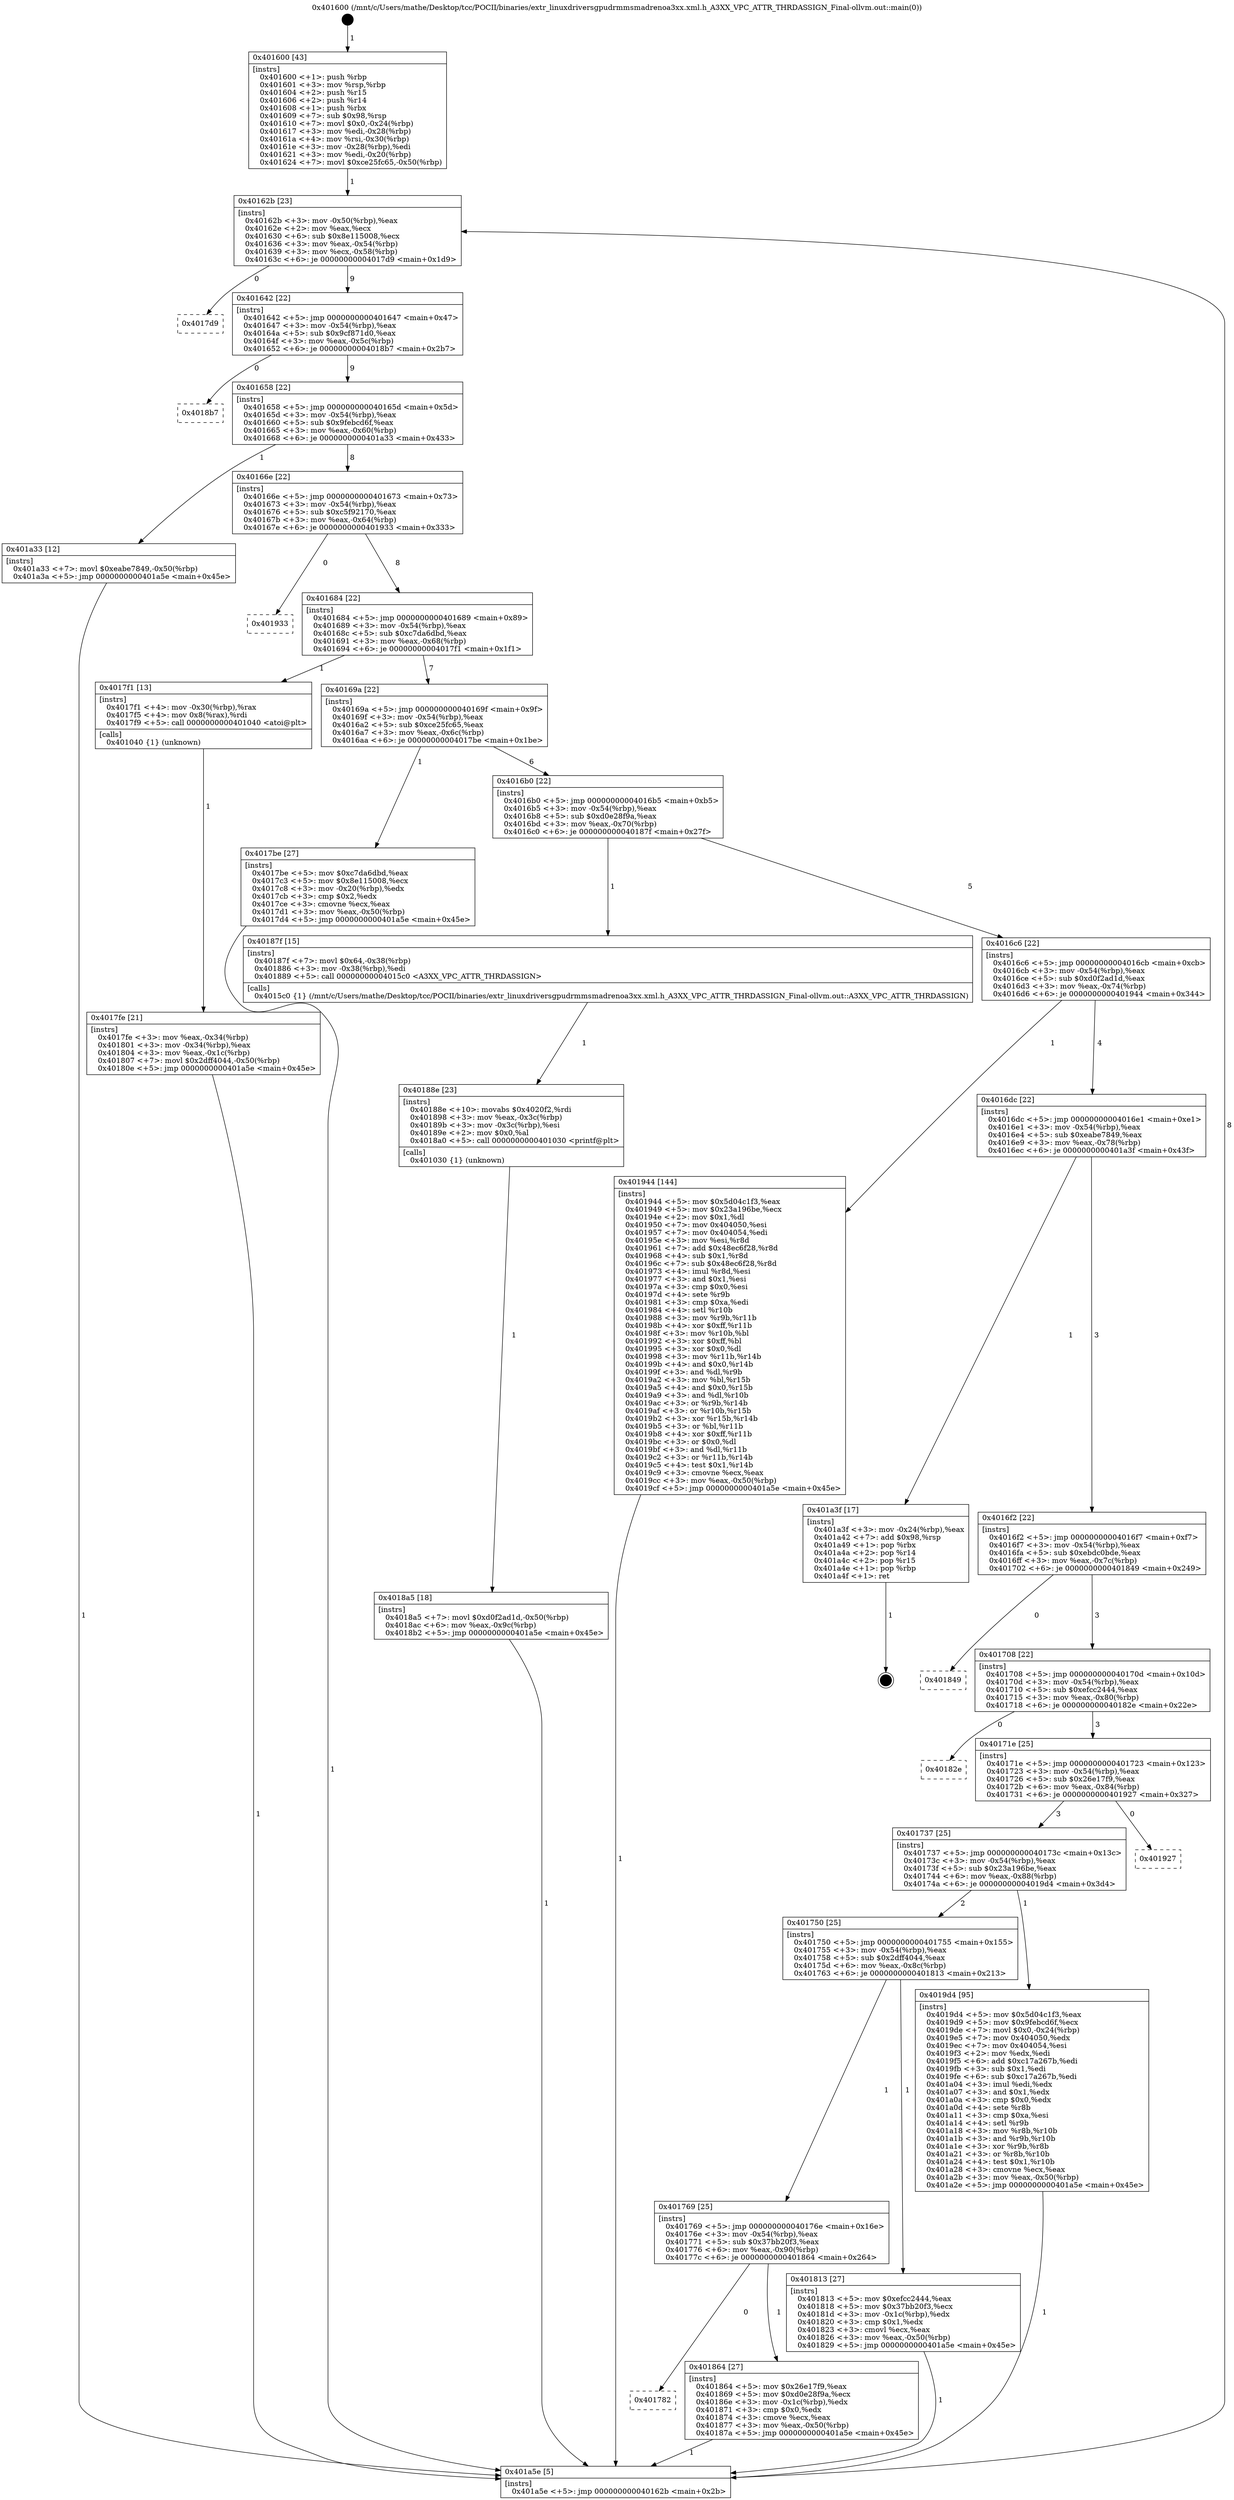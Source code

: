 digraph "0x401600" {
  label = "0x401600 (/mnt/c/Users/mathe/Desktop/tcc/POCII/binaries/extr_linuxdriversgpudrmmsmadrenoa3xx.xml.h_A3XX_VPC_ATTR_THRDASSIGN_Final-ollvm.out::main(0))"
  labelloc = "t"
  node[shape=record]

  Entry [label="",width=0.3,height=0.3,shape=circle,fillcolor=black,style=filled]
  "0x40162b" [label="{
     0x40162b [23]\l
     | [instrs]\l
     &nbsp;&nbsp;0x40162b \<+3\>: mov -0x50(%rbp),%eax\l
     &nbsp;&nbsp;0x40162e \<+2\>: mov %eax,%ecx\l
     &nbsp;&nbsp;0x401630 \<+6\>: sub $0x8e115008,%ecx\l
     &nbsp;&nbsp;0x401636 \<+3\>: mov %eax,-0x54(%rbp)\l
     &nbsp;&nbsp;0x401639 \<+3\>: mov %ecx,-0x58(%rbp)\l
     &nbsp;&nbsp;0x40163c \<+6\>: je 00000000004017d9 \<main+0x1d9\>\l
  }"]
  "0x4017d9" [label="{
     0x4017d9\l
  }", style=dashed]
  "0x401642" [label="{
     0x401642 [22]\l
     | [instrs]\l
     &nbsp;&nbsp;0x401642 \<+5\>: jmp 0000000000401647 \<main+0x47\>\l
     &nbsp;&nbsp;0x401647 \<+3\>: mov -0x54(%rbp),%eax\l
     &nbsp;&nbsp;0x40164a \<+5\>: sub $0x9cf871d0,%eax\l
     &nbsp;&nbsp;0x40164f \<+3\>: mov %eax,-0x5c(%rbp)\l
     &nbsp;&nbsp;0x401652 \<+6\>: je 00000000004018b7 \<main+0x2b7\>\l
  }"]
  Exit [label="",width=0.3,height=0.3,shape=circle,fillcolor=black,style=filled,peripheries=2]
  "0x4018b7" [label="{
     0x4018b7\l
  }", style=dashed]
  "0x401658" [label="{
     0x401658 [22]\l
     | [instrs]\l
     &nbsp;&nbsp;0x401658 \<+5\>: jmp 000000000040165d \<main+0x5d\>\l
     &nbsp;&nbsp;0x40165d \<+3\>: mov -0x54(%rbp),%eax\l
     &nbsp;&nbsp;0x401660 \<+5\>: sub $0x9febcd6f,%eax\l
     &nbsp;&nbsp;0x401665 \<+3\>: mov %eax,-0x60(%rbp)\l
     &nbsp;&nbsp;0x401668 \<+6\>: je 0000000000401a33 \<main+0x433\>\l
  }"]
  "0x4018a5" [label="{
     0x4018a5 [18]\l
     | [instrs]\l
     &nbsp;&nbsp;0x4018a5 \<+7\>: movl $0xd0f2ad1d,-0x50(%rbp)\l
     &nbsp;&nbsp;0x4018ac \<+6\>: mov %eax,-0x9c(%rbp)\l
     &nbsp;&nbsp;0x4018b2 \<+5\>: jmp 0000000000401a5e \<main+0x45e\>\l
  }"]
  "0x401a33" [label="{
     0x401a33 [12]\l
     | [instrs]\l
     &nbsp;&nbsp;0x401a33 \<+7\>: movl $0xeabe7849,-0x50(%rbp)\l
     &nbsp;&nbsp;0x401a3a \<+5\>: jmp 0000000000401a5e \<main+0x45e\>\l
  }"]
  "0x40166e" [label="{
     0x40166e [22]\l
     | [instrs]\l
     &nbsp;&nbsp;0x40166e \<+5\>: jmp 0000000000401673 \<main+0x73\>\l
     &nbsp;&nbsp;0x401673 \<+3\>: mov -0x54(%rbp),%eax\l
     &nbsp;&nbsp;0x401676 \<+5\>: sub $0xc5f92170,%eax\l
     &nbsp;&nbsp;0x40167b \<+3\>: mov %eax,-0x64(%rbp)\l
     &nbsp;&nbsp;0x40167e \<+6\>: je 0000000000401933 \<main+0x333\>\l
  }"]
  "0x40188e" [label="{
     0x40188e [23]\l
     | [instrs]\l
     &nbsp;&nbsp;0x40188e \<+10\>: movabs $0x4020f2,%rdi\l
     &nbsp;&nbsp;0x401898 \<+3\>: mov %eax,-0x3c(%rbp)\l
     &nbsp;&nbsp;0x40189b \<+3\>: mov -0x3c(%rbp),%esi\l
     &nbsp;&nbsp;0x40189e \<+2\>: mov $0x0,%al\l
     &nbsp;&nbsp;0x4018a0 \<+5\>: call 0000000000401030 \<printf@plt\>\l
     | [calls]\l
     &nbsp;&nbsp;0x401030 \{1\} (unknown)\l
  }"]
  "0x401933" [label="{
     0x401933\l
  }", style=dashed]
  "0x401684" [label="{
     0x401684 [22]\l
     | [instrs]\l
     &nbsp;&nbsp;0x401684 \<+5\>: jmp 0000000000401689 \<main+0x89\>\l
     &nbsp;&nbsp;0x401689 \<+3\>: mov -0x54(%rbp),%eax\l
     &nbsp;&nbsp;0x40168c \<+5\>: sub $0xc7da6dbd,%eax\l
     &nbsp;&nbsp;0x401691 \<+3\>: mov %eax,-0x68(%rbp)\l
     &nbsp;&nbsp;0x401694 \<+6\>: je 00000000004017f1 \<main+0x1f1\>\l
  }"]
  "0x401782" [label="{
     0x401782\l
  }", style=dashed]
  "0x4017f1" [label="{
     0x4017f1 [13]\l
     | [instrs]\l
     &nbsp;&nbsp;0x4017f1 \<+4\>: mov -0x30(%rbp),%rax\l
     &nbsp;&nbsp;0x4017f5 \<+4\>: mov 0x8(%rax),%rdi\l
     &nbsp;&nbsp;0x4017f9 \<+5\>: call 0000000000401040 \<atoi@plt\>\l
     | [calls]\l
     &nbsp;&nbsp;0x401040 \{1\} (unknown)\l
  }"]
  "0x40169a" [label="{
     0x40169a [22]\l
     | [instrs]\l
     &nbsp;&nbsp;0x40169a \<+5\>: jmp 000000000040169f \<main+0x9f\>\l
     &nbsp;&nbsp;0x40169f \<+3\>: mov -0x54(%rbp),%eax\l
     &nbsp;&nbsp;0x4016a2 \<+5\>: sub $0xce25fc65,%eax\l
     &nbsp;&nbsp;0x4016a7 \<+3\>: mov %eax,-0x6c(%rbp)\l
     &nbsp;&nbsp;0x4016aa \<+6\>: je 00000000004017be \<main+0x1be\>\l
  }"]
  "0x401864" [label="{
     0x401864 [27]\l
     | [instrs]\l
     &nbsp;&nbsp;0x401864 \<+5\>: mov $0x26e17f9,%eax\l
     &nbsp;&nbsp;0x401869 \<+5\>: mov $0xd0e28f9a,%ecx\l
     &nbsp;&nbsp;0x40186e \<+3\>: mov -0x1c(%rbp),%edx\l
     &nbsp;&nbsp;0x401871 \<+3\>: cmp $0x0,%edx\l
     &nbsp;&nbsp;0x401874 \<+3\>: cmove %ecx,%eax\l
     &nbsp;&nbsp;0x401877 \<+3\>: mov %eax,-0x50(%rbp)\l
     &nbsp;&nbsp;0x40187a \<+5\>: jmp 0000000000401a5e \<main+0x45e\>\l
  }"]
  "0x4017be" [label="{
     0x4017be [27]\l
     | [instrs]\l
     &nbsp;&nbsp;0x4017be \<+5\>: mov $0xc7da6dbd,%eax\l
     &nbsp;&nbsp;0x4017c3 \<+5\>: mov $0x8e115008,%ecx\l
     &nbsp;&nbsp;0x4017c8 \<+3\>: mov -0x20(%rbp),%edx\l
     &nbsp;&nbsp;0x4017cb \<+3\>: cmp $0x2,%edx\l
     &nbsp;&nbsp;0x4017ce \<+3\>: cmovne %ecx,%eax\l
     &nbsp;&nbsp;0x4017d1 \<+3\>: mov %eax,-0x50(%rbp)\l
     &nbsp;&nbsp;0x4017d4 \<+5\>: jmp 0000000000401a5e \<main+0x45e\>\l
  }"]
  "0x4016b0" [label="{
     0x4016b0 [22]\l
     | [instrs]\l
     &nbsp;&nbsp;0x4016b0 \<+5\>: jmp 00000000004016b5 \<main+0xb5\>\l
     &nbsp;&nbsp;0x4016b5 \<+3\>: mov -0x54(%rbp),%eax\l
     &nbsp;&nbsp;0x4016b8 \<+5\>: sub $0xd0e28f9a,%eax\l
     &nbsp;&nbsp;0x4016bd \<+3\>: mov %eax,-0x70(%rbp)\l
     &nbsp;&nbsp;0x4016c0 \<+6\>: je 000000000040187f \<main+0x27f\>\l
  }"]
  "0x401a5e" [label="{
     0x401a5e [5]\l
     | [instrs]\l
     &nbsp;&nbsp;0x401a5e \<+5\>: jmp 000000000040162b \<main+0x2b\>\l
  }"]
  "0x401600" [label="{
     0x401600 [43]\l
     | [instrs]\l
     &nbsp;&nbsp;0x401600 \<+1\>: push %rbp\l
     &nbsp;&nbsp;0x401601 \<+3\>: mov %rsp,%rbp\l
     &nbsp;&nbsp;0x401604 \<+2\>: push %r15\l
     &nbsp;&nbsp;0x401606 \<+2\>: push %r14\l
     &nbsp;&nbsp;0x401608 \<+1\>: push %rbx\l
     &nbsp;&nbsp;0x401609 \<+7\>: sub $0x98,%rsp\l
     &nbsp;&nbsp;0x401610 \<+7\>: movl $0x0,-0x24(%rbp)\l
     &nbsp;&nbsp;0x401617 \<+3\>: mov %edi,-0x28(%rbp)\l
     &nbsp;&nbsp;0x40161a \<+4\>: mov %rsi,-0x30(%rbp)\l
     &nbsp;&nbsp;0x40161e \<+3\>: mov -0x28(%rbp),%edi\l
     &nbsp;&nbsp;0x401621 \<+3\>: mov %edi,-0x20(%rbp)\l
     &nbsp;&nbsp;0x401624 \<+7\>: movl $0xce25fc65,-0x50(%rbp)\l
  }"]
  "0x4017fe" [label="{
     0x4017fe [21]\l
     | [instrs]\l
     &nbsp;&nbsp;0x4017fe \<+3\>: mov %eax,-0x34(%rbp)\l
     &nbsp;&nbsp;0x401801 \<+3\>: mov -0x34(%rbp),%eax\l
     &nbsp;&nbsp;0x401804 \<+3\>: mov %eax,-0x1c(%rbp)\l
     &nbsp;&nbsp;0x401807 \<+7\>: movl $0x2dff4044,-0x50(%rbp)\l
     &nbsp;&nbsp;0x40180e \<+5\>: jmp 0000000000401a5e \<main+0x45e\>\l
  }"]
  "0x401769" [label="{
     0x401769 [25]\l
     | [instrs]\l
     &nbsp;&nbsp;0x401769 \<+5\>: jmp 000000000040176e \<main+0x16e\>\l
     &nbsp;&nbsp;0x40176e \<+3\>: mov -0x54(%rbp),%eax\l
     &nbsp;&nbsp;0x401771 \<+5\>: sub $0x37bb20f3,%eax\l
     &nbsp;&nbsp;0x401776 \<+6\>: mov %eax,-0x90(%rbp)\l
     &nbsp;&nbsp;0x40177c \<+6\>: je 0000000000401864 \<main+0x264\>\l
  }"]
  "0x40187f" [label="{
     0x40187f [15]\l
     | [instrs]\l
     &nbsp;&nbsp;0x40187f \<+7\>: movl $0x64,-0x38(%rbp)\l
     &nbsp;&nbsp;0x401886 \<+3\>: mov -0x38(%rbp),%edi\l
     &nbsp;&nbsp;0x401889 \<+5\>: call 00000000004015c0 \<A3XX_VPC_ATTR_THRDASSIGN\>\l
     | [calls]\l
     &nbsp;&nbsp;0x4015c0 \{1\} (/mnt/c/Users/mathe/Desktop/tcc/POCII/binaries/extr_linuxdriversgpudrmmsmadrenoa3xx.xml.h_A3XX_VPC_ATTR_THRDASSIGN_Final-ollvm.out::A3XX_VPC_ATTR_THRDASSIGN)\l
  }"]
  "0x4016c6" [label="{
     0x4016c6 [22]\l
     | [instrs]\l
     &nbsp;&nbsp;0x4016c6 \<+5\>: jmp 00000000004016cb \<main+0xcb\>\l
     &nbsp;&nbsp;0x4016cb \<+3\>: mov -0x54(%rbp),%eax\l
     &nbsp;&nbsp;0x4016ce \<+5\>: sub $0xd0f2ad1d,%eax\l
     &nbsp;&nbsp;0x4016d3 \<+3\>: mov %eax,-0x74(%rbp)\l
     &nbsp;&nbsp;0x4016d6 \<+6\>: je 0000000000401944 \<main+0x344\>\l
  }"]
  "0x401813" [label="{
     0x401813 [27]\l
     | [instrs]\l
     &nbsp;&nbsp;0x401813 \<+5\>: mov $0xefcc2444,%eax\l
     &nbsp;&nbsp;0x401818 \<+5\>: mov $0x37bb20f3,%ecx\l
     &nbsp;&nbsp;0x40181d \<+3\>: mov -0x1c(%rbp),%edx\l
     &nbsp;&nbsp;0x401820 \<+3\>: cmp $0x1,%edx\l
     &nbsp;&nbsp;0x401823 \<+3\>: cmovl %ecx,%eax\l
     &nbsp;&nbsp;0x401826 \<+3\>: mov %eax,-0x50(%rbp)\l
     &nbsp;&nbsp;0x401829 \<+5\>: jmp 0000000000401a5e \<main+0x45e\>\l
  }"]
  "0x401944" [label="{
     0x401944 [144]\l
     | [instrs]\l
     &nbsp;&nbsp;0x401944 \<+5\>: mov $0x5d04c1f3,%eax\l
     &nbsp;&nbsp;0x401949 \<+5\>: mov $0x23a196be,%ecx\l
     &nbsp;&nbsp;0x40194e \<+2\>: mov $0x1,%dl\l
     &nbsp;&nbsp;0x401950 \<+7\>: mov 0x404050,%esi\l
     &nbsp;&nbsp;0x401957 \<+7\>: mov 0x404054,%edi\l
     &nbsp;&nbsp;0x40195e \<+3\>: mov %esi,%r8d\l
     &nbsp;&nbsp;0x401961 \<+7\>: add $0x48ec6f28,%r8d\l
     &nbsp;&nbsp;0x401968 \<+4\>: sub $0x1,%r8d\l
     &nbsp;&nbsp;0x40196c \<+7\>: sub $0x48ec6f28,%r8d\l
     &nbsp;&nbsp;0x401973 \<+4\>: imul %r8d,%esi\l
     &nbsp;&nbsp;0x401977 \<+3\>: and $0x1,%esi\l
     &nbsp;&nbsp;0x40197a \<+3\>: cmp $0x0,%esi\l
     &nbsp;&nbsp;0x40197d \<+4\>: sete %r9b\l
     &nbsp;&nbsp;0x401981 \<+3\>: cmp $0xa,%edi\l
     &nbsp;&nbsp;0x401984 \<+4\>: setl %r10b\l
     &nbsp;&nbsp;0x401988 \<+3\>: mov %r9b,%r11b\l
     &nbsp;&nbsp;0x40198b \<+4\>: xor $0xff,%r11b\l
     &nbsp;&nbsp;0x40198f \<+3\>: mov %r10b,%bl\l
     &nbsp;&nbsp;0x401992 \<+3\>: xor $0xff,%bl\l
     &nbsp;&nbsp;0x401995 \<+3\>: xor $0x0,%dl\l
     &nbsp;&nbsp;0x401998 \<+3\>: mov %r11b,%r14b\l
     &nbsp;&nbsp;0x40199b \<+4\>: and $0x0,%r14b\l
     &nbsp;&nbsp;0x40199f \<+3\>: and %dl,%r9b\l
     &nbsp;&nbsp;0x4019a2 \<+3\>: mov %bl,%r15b\l
     &nbsp;&nbsp;0x4019a5 \<+4\>: and $0x0,%r15b\l
     &nbsp;&nbsp;0x4019a9 \<+3\>: and %dl,%r10b\l
     &nbsp;&nbsp;0x4019ac \<+3\>: or %r9b,%r14b\l
     &nbsp;&nbsp;0x4019af \<+3\>: or %r10b,%r15b\l
     &nbsp;&nbsp;0x4019b2 \<+3\>: xor %r15b,%r14b\l
     &nbsp;&nbsp;0x4019b5 \<+3\>: or %bl,%r11b\l
     &nbsp;&nbsp;0x4019b8 \<+4\>: xor $0xff,%r11b\l
     &nbsp;&nbsp;0x4019bc \<+3\>: or $0x0,%dl\l
     &nbsp;&nbsp;0x4019bf \<+3\>: and %dl,%r11b\l
     &nbsp;&nbsp;0x4019c2 \<+3\>: or %r11b,%r14b\l
     &nbsp;&nbsp;0x4019c5 \<+4\>: test $0x1,%r14b\l
     &nbsp;&nbsp;0x4019c9 \<+3\>: cmovne %ecx,%eax\l
     &nbsp;&nbsp;0x4019cc \<+3\>: mov %eax,-0x50(%rbp)\l
     &nbsp;&nbsp;0x4019cf \<+5\>: jmp 0000000000401a5e \<main+0x45e\>\l
  }"]
  "0x4016dc" [label="{
     0x4016dc [22]\l
     | [instrs]\l
     &nbsp;&nbsp;0x4016dc \<+5\>: jmp 00000000004016e1 \<main+0xe1\>\l
     &nbsp;&nbsp;0x4016e1 \<+3\>: mov -0x54(%rbp),%eax\l
     &nbsp;&nbsp;0x4016e4 \<+5\>: sub $0xeabe7849,%eax\l
     &nbsp;&nbsp;0x4016e9 \<+3\>: mov %eax,-0x78(%rbp)\l
     &nbsp;&nbsp;0x4016ec \<+6\>: je 0000000000401a3f \<main+0x43f\>\l
  }"]
  "0x401750" [label="{
     0x401750 [25]\l
     | [instrs]\l
     &nbsp;&nbsp;0x401750 \<+5\>: jmp 0000000000401755 \<main+0x155\>\l
     &nbsp;&nbsp;0x401755 \<+3\>: mov -0x54(%rbp),%eax\l
     &nbsp;&nbsp;0x401758 \<+5\>: sub $0x2dff4044,%eax\l
     &nbsp;&nbsp;0x40175d \<+6\>: mov %eax,-0x8c(%rbp)\l
     &nbsp;&nbsp;0x401763 \<+6\>: je 0000000000401813 \<main+0x213\>\l
  }"]
  "0x401a3f" [label="{
     0x401a3f [17]\l
     | [instrs]\l
     &nbsp;&nbsp;0x401a3f \<+3\>: mov -0x24(%rbp),%eax\l
     &nbsp;&nbsp;0x401a42 \<+7\>: add $0x98,%rsp\l
     &nbsp;&nbsp;0x401a49 \<+1\>: pop %rbx\l
     &nbsp;&nbsp;0x401a4a \<+2\>: pop %r14\l
     &nbsp;&nbsp;0x401a4c \<+2\>: pop %r15\l
     &nbsp;&nbsp;0x401a4e \<+1\>: pop %rbp\l
     &nbsp;&nbsp;0x401a4f \<+1\>: ret\l
  }"]
  "0x4016f2" [label="{
     0x4016f2 [22]\l
     | [instrs]\l
     &nbsp;&nbsp;0x4016f2 \<+5\>: jmp 00000000004016f7 \<main+0xf7\>\l
     &nbsp;&nbsp;0x4016f7 \<+3\>: mov -0x54(%rbp),%eax\l
     &nbsp;&nbsp;0x4016fa \<+5\>: sub $0xebdc0bde,%eax\l
     &nbsp;&nbsp;0x4016ff \<+3\>: mov %eax,-0x7c(%rbp)\l
     &nbsp;&nbsp;0x401702 \<+6\>: je 0000000000401849 \<main+0x249\>\l
  }"]
  "0x4019d4" [label="{
     0x4019d4 [95]\l
     | [instrs]\l
     &nbsp;&nbsp;0x4019d4 \<+5\>: mov $0x5d04c1f3,%eax\l
     &nbsp;&nbsp;0x4019d9 \<+5\>: mov $0x9febcd6f,%ecx\l
     &nbsp;&nbsp;0x4019de \<+7\>: movl $0x0,-0x24(%rbp)\l
     &nbsp;&nbsp;0x4019e5 \<+7\>: mov 0x404050,%edx\l
     &nbsp;&nbsp;0x4019ec \<+7\>: mov 0x404054,%esi\l
     &nbsp;&nbsp;0x4019f3 \<+2\>: mov %edx,%edi\l
     &nbsp;&nbsp;0x4019f5 \<+6\>: add $0xc17a267b,%edi\l
     &nbsp;&nbsp;0x4019fb \<+3\>: sub $0x1,%edi\l
     &nbsp;&nbsp;0x4019fe \<+6\>: sub $0xc17a267b,%edi\l
     &nbsp;&nbsp;0x401a04 \<+3\>: imul %edi,%edx\l
     &nbsp;&nbsp;0x401a07 \<+3\>: and $0x1,%edx\l
     &nbsp;&nbsp;0x401a0a \<+3\>: cmp $0x0,%edx\l
     &nbsp;&nbsp;0x401a0d \<+4\>: sete %r8b\l
     &nbsp;&nbsp;0x401a11 \<+3\>: cmp $0xa,%esi\l
     &nbsp;&nbsp;0x401a14 \<+4\>: setl %r9b\l
     &nbsp;&nbsp;0x401a18 \<+3\>: mov %r8b,%r10b\l
     &nbsp;&nbsp;0x401a1b \<+3\>: and %r9b,%r10b\l
     &nbsp;&nbsp;0x401a1e \<+3\>: xor %r9b,%r8b\l
     &nbsp;&nbsp;0x401a21 \<+3\>: or %r8b,%r10b\l
     &nbsp;&nbsp;0x401a24 \<+4\>: test $0x1,%r10b\l
     &nbsp;&nbsp;0x401a28 \<+3\>: cmovne %ecx,%eax\l
     &nbsp;&nbsp;0x401a2b \<+3\>: mov %eax,-0x50(%rbp)\l
     &nbsp;&nbsp;0x401a2e \<+5\>: jmp 0000000000401a5e \<main+0x45e\>\l
  }"]
  "0x401849" [label="{
     0x401849\l
  }", style=dashed]
  "0x401708" [label="{
     0x401708 [22]\l
     | [instrs]\l
     &nbsp;&nbsp;0x401708 \<+5\>: jmp 000000000040170d \<main+0x10d\>\l
     &nbsp;&nbsp;0x40170d \<+3\>: mov -0x54(%rbp),%eax\l
     &nbsp;&nbsp;0x401710 \<+5\>: sub $0xefcc2444,%eax\l
     &nbsp;&nbsp;0x401715 \<+3\>: mov %eax,-0x80(%rbp)\l
     &nbsp;&nbsp;0x401718 \<+6\>: je 000000000040182e \<main+0x22e\>\l
  }"]
  "0x401737" [label="{
     0x401737 [25]\l
     | [instrs]\l
     &nbsp;&nbsp;0x401737 \<+5\>: jmp 000000000040173c \<main+0x13c\>\l
     &nbsp;&nbsp;0x40173c \<+3\>: mov -0x54(%rbp),%eax\l
     &nbsp;&nbsp;0x40173f \<+5\>: sub $0x23a196be,%eax\l
     &nbsp;&nbsp;0x401744 \<+6\>: mov %eax,-0x88(%rbp)\l
     &nbsp;&nbsp;0x40174a \<+6\>: je 00000000004019d4 \<main+0x3d4\>\l
  }"]
  "0x40182e" [label="{
     0x40182e\l
  }", style=dashed]
  "0x40171e" [label="{
     0x40171e [25]\l
     | [instrs]\l
     &nbsp;&nbsp;0x40171e \<+5\>: jmp 0000000000401723 \<main+0x123\>\l
     &nbsp;&nbsp;0x401723 \<+3\>: mov -0x54(%rbp),%eax\l
     &nbsp;&nbsp;0x401726 \<+5\>: sub $0x26e17f9,%eax\l
     &nbsp;&nbsp;0x40172b \<+6\>: mov %eax,-0x84(%rbp)\l
     &nbsp;&nbsp;0x401731 \<+6\>: je 0000000000401927 \<main+0x327\>\l
  }"]
  "0x401927" [label="{
     0x401927\l
  }", style=dashed]
  Entry -> "0x401600" [label=" 1"]
  "0x40162b" -> "0x4017d9" [label=" 0"]
  "0x40162b" -> "0x401642" [label=" 9"]
  "0x401a3f" -> Exit [label=" 1"]
  "0x401642" -> "0x4018b7" [label=" 0"]
  "0x401642" -> "0x401658" [label=" 9"]
  "0x401a33" -> "0x401a5e" [label=" 1"]
  "0x401658" -> "0x401a33" [label=" 1"]
  "0x401658" -> "0x40166e" [label=" 8"]
  "0x4019d4" -> "0x401a5e" [label=" 1"]
  "0x40166e" -> "0x401933" [label=" 0"]
  "0x40166e" -> "0x401684" [label=" 8"]
  "0x401944" -> "0x401a5e" [label=" 1"]
  "0x401684" -> "0x4017f1" [label=" 1"]
  "0x401684" -> "0x40169a" [label=" 7"]
  "0x4018a5" -> "0x401a5e" [label=" 1"]
  "0x40169a" -> "0x4017be" [label=" 1"]
  "0x40169a" -> "0x4016b0" [label=" 6"]
  "0x4017be" -> "0x401a5e" [label=" 1"]
  "0x401600" -> "0x40162b" [label=" 1"]
  "0x401a5e" -> "0x40162b" [label=" 8"]
  "0x4017f1" -> "0x4017fe" [label=" 1"]
  "0x4017fe" -> "0x401a5e" [label=" 1"]
  "0x40188e" -> "0x4018a5" [label=" 1"]
  "0x4016b0" -> "0x40187f" [label=" 1"]
  "0x4016b0" -> "0x4016c6" [label=" 5"]
  "0x401864" -> "0x401a5e" [label=" 1"]
  "0x4016c6" -> "0x401944" [label=" 1"]
  "0x4016c6" -> "0x4016dc" [label=" 4"]
  "0x401769" -> "0x401782" [label=" 0"]
  "0x4016dc" -> "0x401a3f" [label=" 1"]
  "0x4016dc" -> "0x4016f2" [label=" 3"]
  "0x40187f" -> "0x40188e" [label=" 1"]
  "0x4016f2" -> "0x401849" [label=" 0"]
  "0x4016f2" -> "0x401708" [label=" 3"]
  "0x401813" -> "0x401a5e" [label=" 1"]
  "0x401708" -> "0x40182e" [label=" 0"]
  "0x401708" -> "0x40171e" [label=" 3"]
  "0x401750" -> "0x401813" [label=" 1"]
  "0x40171e" -> "0x401927" [label=" 0"]
  "0x40171e" -> "0x401737" [label=" 3"]
  "0x401750" -> "0x401769" [label=" 1"]
  "0x401737" -> "0x4019d4" [label=" 1"]
  "0x401737" -> "0x401750" [label=" 2"]
  "0x401769" -> "0x401864" [label=" 1"]
}
